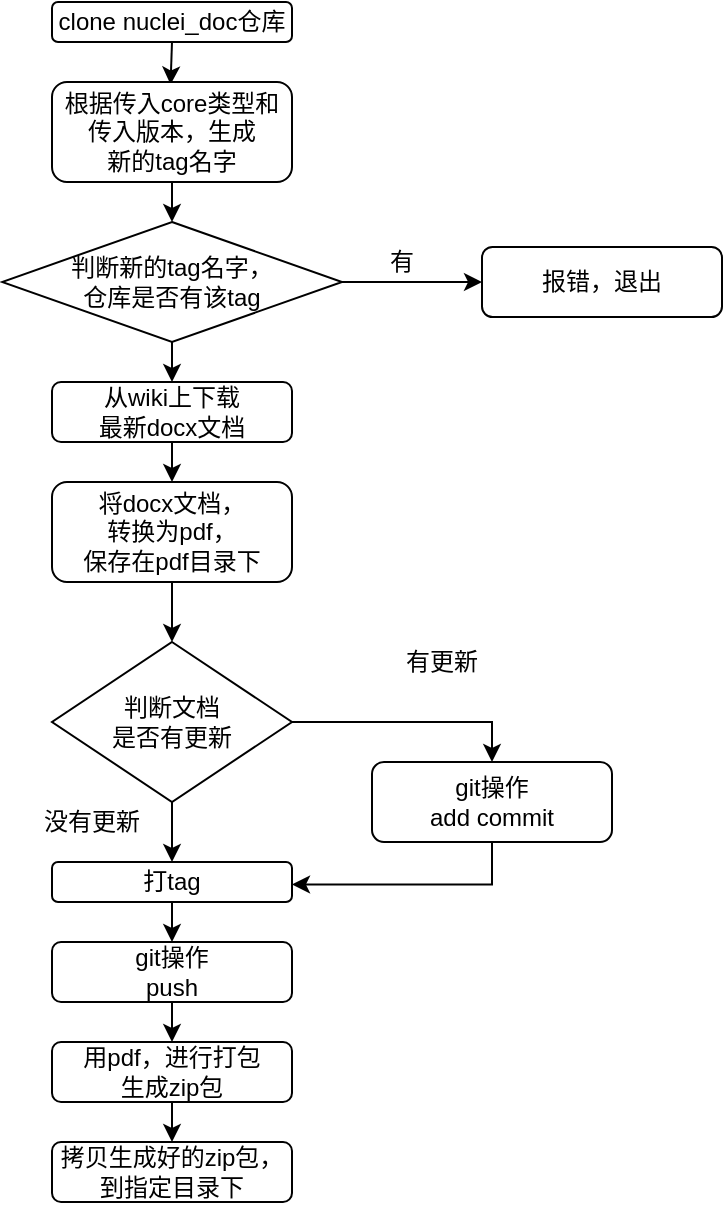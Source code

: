 <mxfile version="13.9.2" type="atlas"><mxAtlasLibraries/><diagram id="KXcY648etnp6g9j1VARG" name="第 1 页"><mxGraphModel dx="1087" dy="406" grid="1" gridSize="10" guides="1" tooltips="1" connect="1" arrows="1" fold="1" page="0" pageScale="1" pageWidth="827" pageHeight="1169" math="0" shadow="0"><root><mxCell id="0"/><mxCell id="1" parent="0"/><mxCell id="-oE4xWbNMbVdAoyDmLNe-22" style="edgeStyle=orthogonalEdgeStyle;rounded=0;orthogonalLoop=1;jettySize=auto;html=1;exitX=0.5;exitY=1;exitDx=0;exitDy=0;entryX=0.5;entryY=0;entryDx=0;entryDy=0;" parent="1" source="-oE4xWbNMbVdAoyDmLNe-3" target="-oE4xWbNMbVdAoyDmLNe-18" edge="1"><mxGeometry relative="1" as="geometry"/></mxCell><mxCell id="g04I9ooyGlMb0G9ya7TG-7" style="edgeStyle=orthogonalEdgeStyle;rounded=0;orthogonalLoop=1;jettySize=auto;html=1;exitX=1;exitY=0.5;exitDx=0;exitDy=0;entryX=0.5;entryY=0;entryDx=0;entryDy=0;" parent="1" source="-oE4xWbNMbVdAoyDmLNe-3" target="-oE4xWbNMbVdAoyDmLNe-12" edge="1"><mxGeometry relative="1" as="geometry"/></mxCell><mxCell id="-oE4xWbNMbVdAoyDmLNe-3" value="判断文档&lt;br&gt;是否有更新" style="rhombus;whiteSpace=wrap;html=1;" parent="1" vertex="1"><mxGeometry x="-245" y="470" width="120" height="80" as="geometry"/></mxCell><mxCell id="-oE4xWbNMbVdAoyDmLNe-27" style="edgeStyle=orthogonalEdgeStyle;rounded=0;orthogonalLoop=1;jettySize=auto;html=1;exitX=0.5;exitY=1;exitDx=0;exitDy=0;entryX=0.5;entryY=0;entryDx=0;entryDy=0;" parent="1" source="-oE4xWbNMbVdAoyDmLNe-4" target="-oE4xWbNMbVdAoyDmLNe-20" edge="1"><mxGeometry relative="1" as="geometry"/></mxCell><mxCell id="-oE4xWbNMbVdAoyDmLNe-4" value="用pdf，进行打包&lt;br&gt;生成zip包" style="rounded=1;whiteSpace=wrap;html=1;" parent="1" vertex="1"><mxGeometry x="-245" y="670" width="120" height="30" as="geometry"/></mxCell><mxCell id="-oE4xWbNMbVdAoyDmLNe-6" value="没有更新" style="text;html=1;strokeColor=none;fillColor=none;align=center;verticalAlign=middle;whiteSpace=wrap;rounded=0;" parent="1" vertex="1"><mxGeometry x="-260" y="550" width="70" height="20" as="geometry"/></mxCell><mxCell id="g04I9ooyGlMb0G9ya7TG-1" style="edgeStyle=orthogonalEdgeStyle;rounded=0;orthogonalLoop=1;jettySize=auto;html=1;exitX=0.5;exitY=1;exitDx=0;exitDy=0;entryX=0.494;entryY=0.025;entryDx=0;entryDy=0;entryPerimeter=0;" parent="1" source="-oE4xWbNMbVdAoyDmLNe-8" target="-oE4xWbNMbVdAoyDmLNe-14" edge="1"><mxGeometry relative="1" as="geometry"/></mxCell><mxCell id="-oE4xWbNMbVdAoyDmLNe-8" value="clone nuclei_doc仓库" style="rounded=1;whiteSpace=wrap;html=1;" parent="1" vertex="1"><mxGeometry x="-245" y="150" width="120" height="20" as="geometry"/></mxCell><mxCell id="g04I9ooyGlMb0G9ya7TG-5" style="edgeStyle=orthogonalEdgeStyle;rounded=0;orthogonalLoop=1;jettySize=auto;html=1;exitX=0.5;exitY=1;exitDx=0;exitDy=0;entryX=0.5;entryY=0;entryDx=0;entryDy=0;" parent="1" source="-oE4xWbNMbVdAoyDmLNe-9" target="-oE4xWbNMbVdAoyDmLNe-10" edge="1"><mxGeometry relative="1" as="geometry"/></mxCell><mxCell id="-oE4xWbNMbVdAoyDmLNe-9" value="从wiki上下载&lt;br&gt;最新docx文档" style="rounded=1;whiteSpace=wrap;html=1;" parent="1" vertex="1"><mxGeometry x="-245" y="340" width="120" height="30" as="geometry"/></mxCell><mxCell id="g04I9ooyGlMb0G9ya7TG-6" style="edgeStyle=orthogonalEdgeStyle;rounded=0;orthogonalLoop=1;jettySize=auto;html=1;exitX=0.5;exitY=1;exitDx=0;exitDy=0;entryX=0.5;entryY=0;entryDx=0;entryDy=0;" parent="1" source="-oE4xWbNMbVdAoyDmLNe-10" target="-oE4xWbNMbVdAoyDmLNe-3" edge="1"><mxGeometry relative="1" as="geometry"/></mxCell><mxCell id="-oE4xWbNMbVdAoyDmLNe-10" value="将docx文档，&lt;br&gt;转换为pdf，&lt;br&gt;保存在pdf目录下" style="rounded=1;whiteSpace=wrap;html=1;" parent="1" vertex="1"><mxGeometry x="-245" y="390" width="120" height="50" as="geometry"/></mxCell><mxCell id="-oE4xWbNMbVdAoyDmLNe-28" style="edgeStyle=orthogonalEdgeStyle;rounded=0;orthogonalLoop=1;jettySize=auto;html=1;exitX=0.5;exitY=1;exitDx=0;exitDy=0;entryX=1;entryY=0.561;entryDx=0;entryDy=0;entryPerimeter=0;" parent="1" source="-oE4xWbNMbVdAoyDmLNe-12" target="-oE4xWbNMbVdAoyDmLNe-18" edge="1"><mxGeometry relative="1" as="geometry"/></mxCell><mxCell id="-oE4xWbNMbVdAoyDmLNe-12" value="git操作&lt;br&gt;add commit" style="rounded=1;whiteSpace=wrap;html=1;" parent="1" vertex="1"><mxGeometry x="-85" y="530" width="120" height="40" as="geometry"/></mxCell><mxCell id="-oE4xWbNMbVdAoyDmLNe-16" style="edgeStyle=orthogonalEdgeStyle;rounded=0;orthogonalLoop=1;jettySize=auto;html=1;exitX=1;exitY=0.5;exitDx=0;exitDy=0;entryX=0;entryY=0.5;entryDx=0;entryDy=0;" parent="1" source="-oE4xWbNMbVdAoyDmLNe-13" target="-oE4xWbNMbVdAoyDmLNe-15" edge="1"><mxGeometry relative="1" as="geometry"/></mxCell><mxCell id="g04I9ooyGlMb0G9ya7TG-4" style="edgeStyle=orthogonalEdgeStyle;rounded=0;orthogonalLoop=1;jettySize=auto;html=1;exitX=0.5;exitY=1;exitDx=0;exitDy=0;entryX=0.5;entryY=0;entryDx=0;entryDy=0;" parent="1" source="-oE4xWbNMbVdAoyDmLNe-13" target="-oE4xWbNMbVdAoyDmLNe-9" edge="1"><mxGeometry relative="1" as="geometry"/></mxCell><mxCell id="-oE4xWbNMbVdAoyDmLNe-13" value="判断新的tag名字，&lt;br&gt;仓库是否有该tag" style="rhombus;whiteSpace=wrap;html=1;" parent="1" vertex="1"><mxGeometry x="-270" y="260" width="170" height="60" as="geometry"/></mxCell><mxCell id="g04I9ooyGlMb0G9ya7TG-3" style="edgeStyle=orthogonalEdgeStyle;rounded=0;orthogonalLoop=1;jettySize=auto;html=1;exitX=0.5;exitY=1;exitDx=0;exitDy=0;entryX=0.5;entryY=0;entryDx=0;entryDy=0;" parent="1" source="-oE4xWbNMbVdAoyDmLNe-14" target="-oE4xWbNMbVdAoyDmLNe-13" edge="1"><mxGeometry relative="1" as="geometry"/></mxCell><mxCell id="-oE4xWbNMbVdAoyDmLNe-14" value="根据传入core类型和&lt;br&gt;传入版本，生成&lt;br&gt;新的tag名字" style="rounded=1;whiteSpace=wrap;html=1;" parent="1" vertex="1"><mxGeometry x="-245" y="190" width="120" height="50" as="geometry"/></mxCell><mxCell id="-oE4xWbNMbVdAoyDmLNe-15" value="报错，退出" style="rounded=1;whiteSpace=wrap;html=1;" parent="1" vertex="1"><mxGeometry x="-30" y="272.5" width="120" height="35" as="geometry"/></mxCell><mxCell id="-oE4xWbNMbVdAoyDmLNe-17" value="有" style="text;html=1;strokeColor=none;fillColor=none;align=center;verticalAlign=middle;whiteSpace=wrap;rounded=0;" parent="1" vertex="1"><mxGeometry x="-90" y="270" width="40" height="20" as="geometry"/></mxCell><mxCell id="g04I9ooyGlMb0G9ya7TG-13" style="edgeStyle=orthogonalEdgeStyle;rounded=0;orthogonalLoop=1;jettySize=auto;html=1;exitX=0.5;exitY=1;exitDx=0;exitDy=0;entryX=0.5;entryY=0;entryDx=0;entryDy=0;" parent="1" source="-oE4xWbNMbVdAoyDmLNe-18" target="g04I9ooyGlMb0G9ya7TG-10" edge="1"><mxGeometry relative="1" as="geometry"/></mxCell><mxCell id="-oE4xWbNMbVdAoyDmLNe-18" value="打tag" style="rounded=1;whiteSpace=wrap;html=1;" parent="1" vertex="1"><mxGeometry x="-245" y="580" width="120" height="20" as="geometry"/></mxCell><mxCell id="-oE4xWbNMbVdAoyDmLNe-19" value="有更新" style="text;html=1;strokeColor=none;fillColor=none;align=center;verticalAlign=middle;whiteSpace=wrap;rounded=0;" parent="1" vertex="1"><mxGeometry x="-85" y="470" width="70" height="20" as="geometry"/></mxCell><mxCell id="-oE4xWbNMbVdAoyDmLNe-20" value="拷贝生成好的zip包，&lt;br&gt;到指定目录下" style="rounded=1;whiteSpace=wrap;html=1;" parent="1" vertex="1"><mxGeometry x="-245" y="720" width="120" height="30" as="geometry"/></mxCell><mxCell id="g04I9ooyGlMb0G9ya7TG-14" style="edgeStyle=orthogonalEdgeStyle;rounded=0;orthogonalLoop=1;jettySize=auto;html=1;exitX=0.5;exitY=1;exitDx=0;exitDy=0;entryX=0.5;entryY=0;entryDx=0;entryDy=0;" parent="1" source="g04I9ooyGlMb0G9ya7TG-10" target="-oE4xWbNMbVdAoyDmLNe-4" edge="1"><mxGeometry relative="1" as="geometry"/></mxCell><mxCell id="g04I9ooyGlMb0G9ya7TG-10" value="git操作&lt;br&gt;push" style="rounded=1;whiteSpace=wrap;html=1;" parent="1" vertex="1"><mxGeometry x="-245" y="620" width="120" height="30" as="geometry"/></mxCell></root></mxGraphModel></diagram></mxfile>